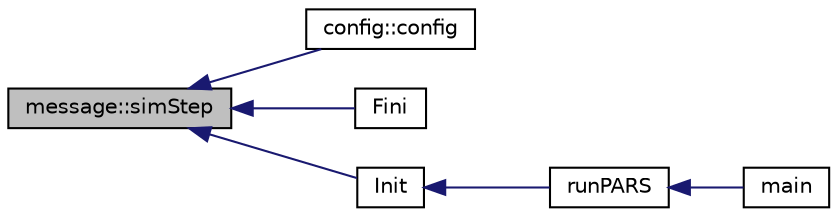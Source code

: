 digraph G
{
  edge [fontname="Helvetica",fontsize="10",labelfontname="Helvetica",labelfontsize="10"];
  node [fontname="Helvetica",fontsize="10",shape=record];
  rankdir=LR;
  Node1 [label="message::simStep",height=0.2,width=0.4,color="black", fillcolor="grey75", style="filled" fontcolor="black"];
  Node1 -> Node2 [dir=back,color="midnightblue",fontsize="10",style="solid",fontname="Helvetica"];
  Node2 [label="config::config",height=0.2,width=0.4,color="black", fillcolor="white", style="filled",URL="$classconfig.html#a83e543efde26a3bd118757ddf1fa098f"];
  Node1 -> Node3 [dir=back,color="midnightblue",fontsize="10",style="solid",fontname="Helvetica"];
  Node3 [label="Fini",height=0.2,width=0.4,color="black", fillcolor="white", style="filled",URL="$pars_8cpp.html#aa61669c70de306a0ba47bf5878b9f806"];
  Node1 -> Node4 [dir=back,color="midnightblue",fontsize="10",style="solid",fontname="Helvetica"];
  Node4 [label="Init",height=0.2,width=0.4,color="black", fillcolor="white", style="filled",URL="$pars_8h.html#ac35d667fe7c066f63c862a9fbdfbdf73"];
  Node4 -> Node5 [dir=back,color="midnightblue",fontsize="10",style="solid",fontname="Helvetica"];
  Node5 [label="runPARS",height=0.2,width=0.4,color="black", fillcolor="white", style="filled",URL="$pars_8h.html#ad31ce66601d158b499245c36353b1aef"];
  Node5 -> Node6 [dir=back,color="midnightblue",fontsize="10",style="solid",fontname="Helvetica"];
  Node6 [label="main",height=0.2,width=0.4,color="black", fillcolor="white", style="filled",URL="$main__pars_8cpp.html#a0ddf1224851353fc92bfbff6f499fa97"];
}
